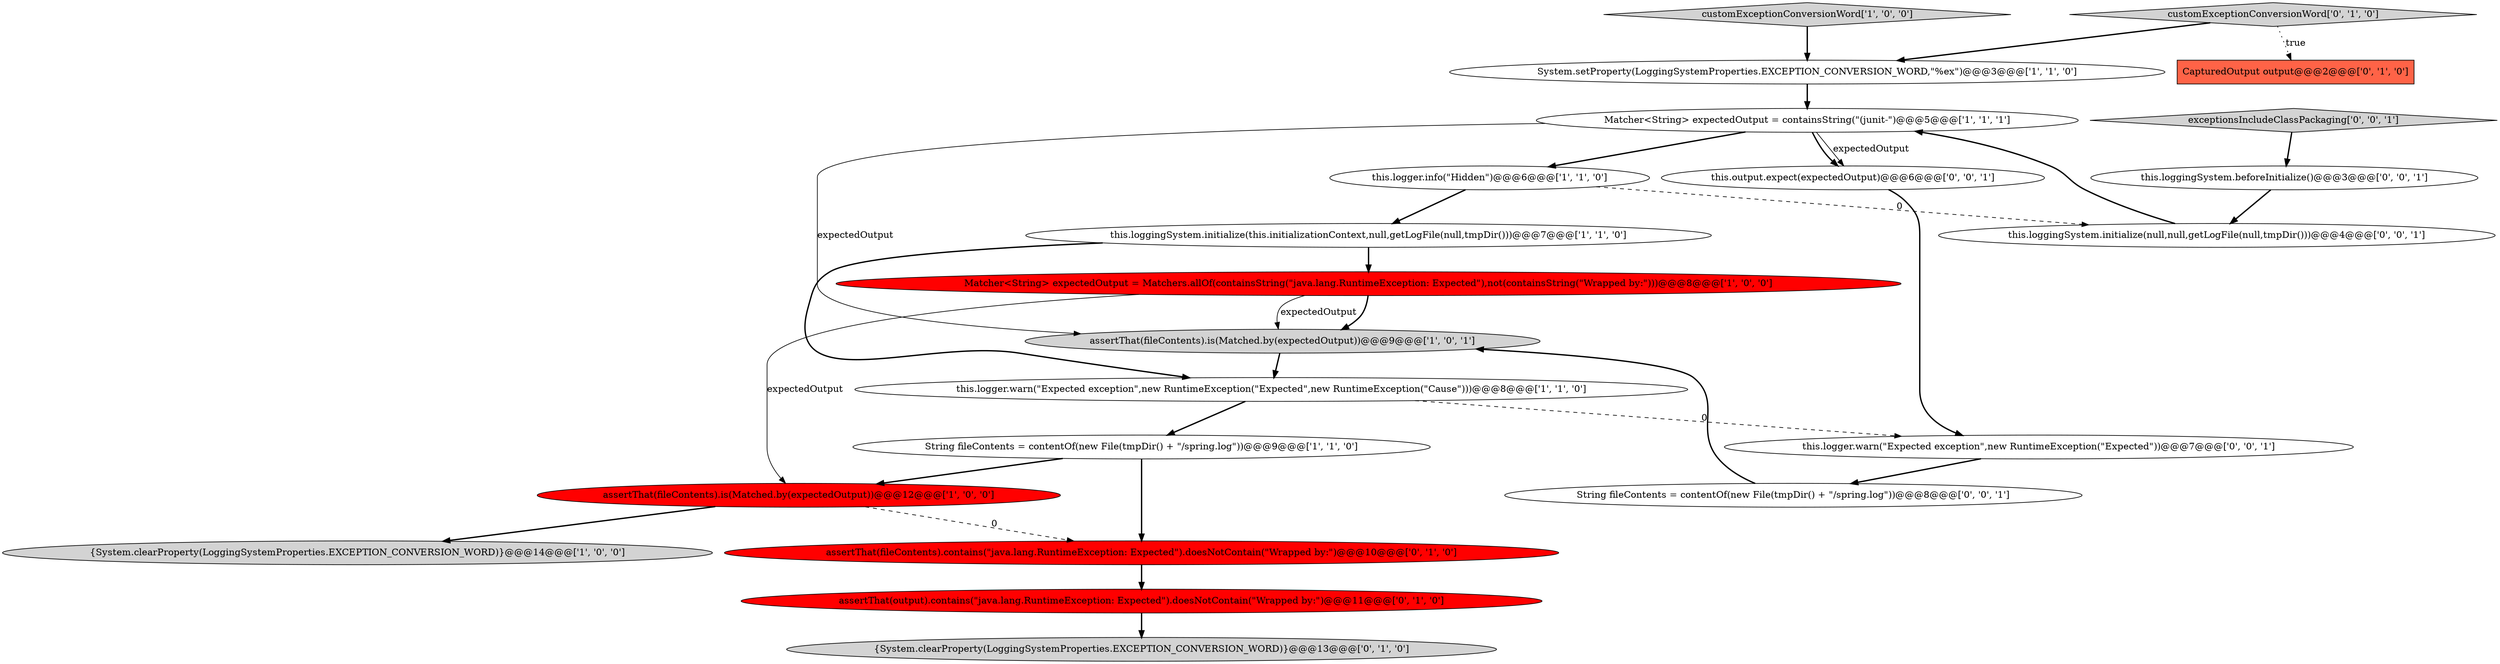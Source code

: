 digraph {
9 [style = filled, label = "Matcher<String> expectedOutput = Matchers.allOf(containsString(\"java.lang.RuntimeException: Expected\"),not(containsString(\"Wrapped by:\")))@@@8@@@['1', '0', '0']", fillcolor = red, shape = ellipse image = "AAA1AAABBB1BBB"];
1 [style = filled, label = "String fileContents = contentOf(new File(tmpDir() + \"/spring.log\"))@@@9@@@['1', '1', '0']", fillcolor = white, shape = ellipse image = "AAA0AAABBB1BBB"];
17 [style = filled, label = "this.loggingSystem.beforeInitialize()@@@3@@@['0', '0', '1']", fillcolor = white, shape = ellipse image = "AAA0AAABBB3BBB"];
19 [style = filled, label = "String fileContents = contentOf(new File(tmpDir() + \"/spring.log\"))@@@8@@@['0', '0', '1']", fillcolor = white, shape = ellipse image = "AAA0AAABBB3BBB"];
2 [style = filled, label = "assertThat(fileContents).is(Matched.by(expectedOutput))@@@12@@@['1', '0', '0']", fillcolor = red, shape = ellipse image = "AAA1AAABBB1BBB"];
18 [style = filled, label = "this.output.expect(expectedOutput)@@@6@@@['0', '0', '1']", fillcolor = white, shape = ellipse image = "AAA0AAABBB3BBB"];
12 [style = filled, label = "assertThat(output).contains(\"java.lang.RuntimeException: Expected\").doesNotContain(\"Wrapped by:\")@@@11@@@['0', '1', '0']", fillcolor = red, shape = ellipse image = "AAA1AAABBB2BBB"];
8 [style = filled, label = "{System.clearProperty(LoggingSystemProperties.EXCEPTION_CONVERSION_WORD)}@@@14@@@['1', '0', '0']", fillcolor = lightgray, shape = ellipse image = "AAA0AAABBB1BBB"];
0 [style = filled, label = "assertThat(fileContents).is(Matched.by(expectedOutput))@@@9@@@['1', '0', '1']", fillcolor = lightgray, shape = ellipse image = "AAA0AAABBB1BBB"];
10 [style = filled, label = "System.setProperty(LoggingSystemProperties.EXCEPTION_CONVERSION_WORD,\"%ex\")@@@3@@@['1', '1', '0']", fillcolor = white, shape = ellipse image = "AAA0AAABBB1BBB"];
16 [style = filled, label = "this.logger.warn(\"Expected exception\",new RuntimeException(\"Expected\"))@@@7@@@['0', '0', '1']", fillcolor = white, shape = ellipse image = "AAA0AAABBB3BBB"];
4 [style = filled, label = "Matcher<String> expectedOutput = containsString(\"(junit-\")@@@5@@@['1', '1', '1']", fillcolor = white, shape = ellipse image = "AAA0AAABBB1BBB"];
5 [style = filled, label = "this.logger.info(\"Hidden\")@@@6@@@['1', '1', '0']", fillcolor = white, shape = ellipse image = "AAA0AAABBB1BBB"];
15 [style = filled, label = "{System.clearProperty(LoggingSystemProperties.EXCEPTION_CONVERSION_WORD)}@@@13@@@['0', '1', '0']", fillcolor = lightgray, shape = ellipse image = "AAA0AAABBB2BBB"];
13 [style = filled, label = "assertThat(fileContents).contains(\"java.lang.RuntimeException: Expected\").doesNotContain(\"Wrapped by:\")@@@10@@@['0', '1', '0']", fillcolor = red, shape = ellipse image = "AAA1AAABBB2BBB"];
11 [style = filled, label = "customExceptionConversionWord['0', '1', '0']", fillcolor = lightgray, shape = diamond image = "AAA0AAABBB2BBB"];
3 [style = filled, label = "customExceptionConversionWord['1', '0', '0']", fillcolor = lightgray, shape = diamond image = "AAA0AAABBB1BBB"];
6 [style = filled, label = "this.logger.warn(\"Expected exception\",new RuntimeException(\"Expected\",new RuntimeException(\"Cause\")))@@@8@@@['1', '1', '0']", fillcolor = white, shape = ellipse image = "AAA0AAABBB1BBB"];
20 [style = filled, label = "exceptionsIncludeClassPackaging['0', '0', '1']", fillcolor = lightgray, shape = diamond image = "AAA0AAABBB3BBB"];
7 [style = filled, label = "this.loggingSystem.initialize(this.initializationContext,null,getLogFile(null,tmpDir()))@@@7@@@['1', '1', '0']", fillcolor = white, shape = ellipse image = "AAA0AAABBB1BBB"];
14 [style = filled, label = "CapturedOutput output@@@2@@@['0', '1', '0']", fillcolor = tomato, shape = box image = "AAA1AAABBB2BBB"];
21 [style = filled, label = "this.loggingSystem.initialize(null,null,getLogFile(null,tmpDir()))@@@4@@@['0', '0', '1']", fillcolor = white, shape = ellipse image = "AAA0AAABBB3BBB"];
20->17 [style = bold, label=""];
9->0 [style = bold, label=""];
0->6 [style = bold, label=""];
12->15 [style = bold, label=""];
11->14 [style = dotted, label="true"];
9->0 [style = solid, label="expectedOutput"];
4->0 [style = solid, label="expectedOutput"];
4->18 [style = bold, label=""];
16->19 [style = bold, label=""];
1->13 [style = bold, label=""];
19->0 [style = bold, label=""];
7->9 [style = bold, label=""];
6->1 [style = bold, label=""];
3->10 [style = bold, label=""];
6->16 [style = dashed, label="0"];
13->12 [style = bold, label=""];
11->10 [style = bold, label=""];
9->2 [style = solid, label="expectedOutput"];
2->13 [style = dashed, label="0"];
7->6 [style = bold, label=""];
10->4 [style = bold, label=""];
5->21 [style = dashed, label="0"];
5->7 [style = bold, label=""];
1->2 [style = bold, label=""];
4->18 [style = solid, label="expectedOutput"];
4->5 [style = bold, label=""];
17->21 [style = bold, label=""];
2->8 [style = bold, label=""];
21->4 [style = bold, label=""];
18->16 [style = bold, label=""];
}
